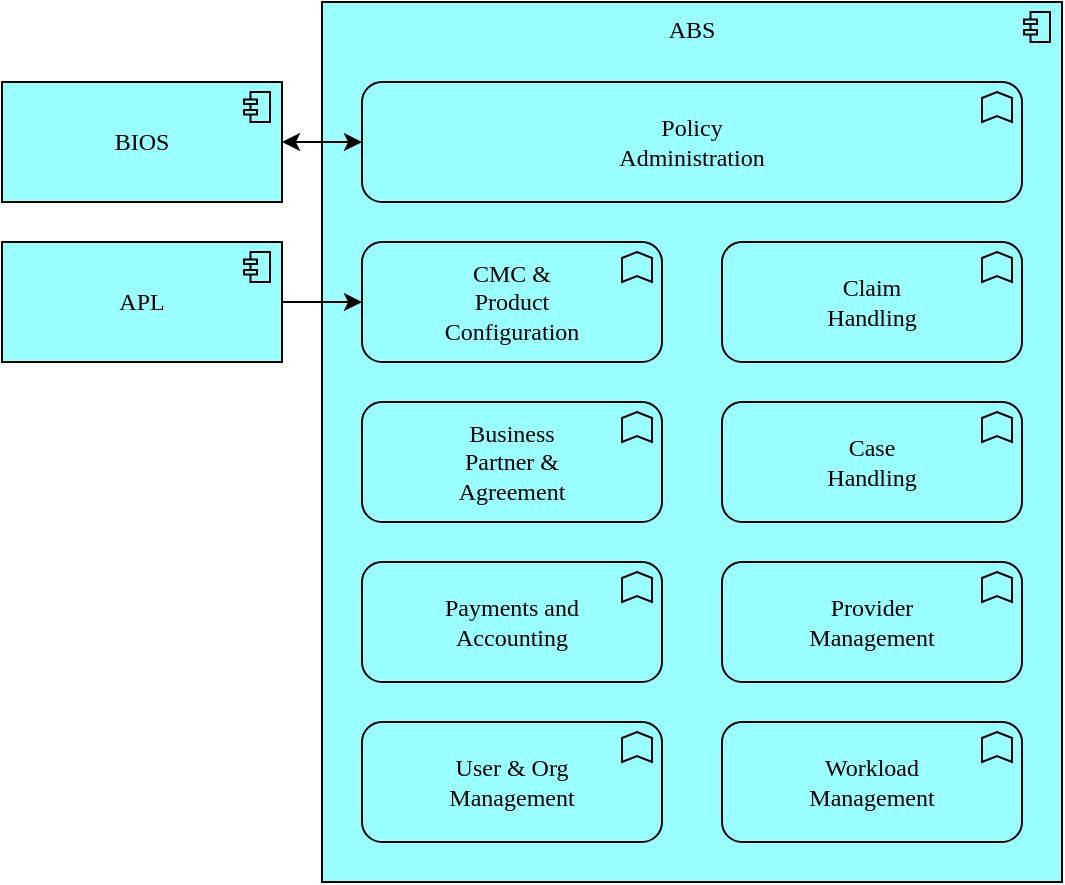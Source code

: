 <mxfile version="26.2.8">
  <diagram name="Page-1" id="TEPnInE2OypxSfE0xe_M">
    <mxGraphModel dx="1030" dy="521" grid="1" gridSize="10" guides="1" tooltips="1" connect="1" arrows="1" fold="1" page="1" pageScale="1" pageWidth="827" pageHeight="1169" math="0" shadow="0">
      <root>
        <mxCell id="0" />
        <mxCell id="1" parent="0" />
        <mxCell id="52hkqS42lsV6TTl6kmYS-10" value="ABS" style="html=1;outlineConnect=0;whiteSpace=wrap;fillColor=#99ffff;shape=mxgraph.archimate3.application;appType=comp;archiType=square;rounded=1;fontFamily=Poppins;fontSource=https%3A%2F%2Ffonts.googleapis.com%2Fcss%3Ffamily%3DPoppins;verticalAlign=top;" vertex="1" parent="1">
          <mxGeometry x="640" y="120" width="370" height="440" as="geometry" />
        </mxCell>
        <mxCell id="52hkqS42lsV6TTl6kmYS-11" value="&lt;font data-font-src=&quot;https://fonts.googleapis.com/css?family=Poppins&quot; face=&quot;Poppins&quot;&gt;Policy&lt;br&gt;Administration&lt;/font&gt;" style="html=1;outlineConnect=0;whiteSpace=wrap;fillColor=#99ffff;shape=mxgraph.archimate3.application;appType=func;archiType=rounded;rounded=1;" vertex="1" parent="1">
          <mxGeometry x="660" y="160" width="330" height="60" as="geometry" />
        </mxCell>
        <mxCell id="52hkqS42lsV6TTl6kmYS-12" value="&lt;font face=&quot;Poppins&quot;&gt;Business&lt;br&gt;Partner &amp;amp;&lt;br&gt;Agreement&lt;/font&gt;" style="html=1;outlineConnect=0;whiteSpace=wrap;fillColor=#99ffff;shape=mxgraph.archimate3.application;appType=func;archiType=rounded;rounded=1;" vertex="1" parent="1">
          <mxGeometry x="660" y="320" width="150" height="60" as="geometry" />
        </mxCell>
        <mxCell id="52hkqS42lsV6TTl6kmYS-13" value="&lt;font face=&quot;Poppins&quot;&gt;Claim&lt;br&gt;Handling&lt;/font&gt;" style="html=1;outlineConnect=0;whiteSpace=wrap;fillColor=#99ffff;shape=mxgraph.archimate3.application;appType=func;archiType=rounded;rounded=1;" vertex="1" parent="1">
          <mxGeometry x="840" y="240" width="150" height="60" as="geometry" />
        </mxCell>
        <mxCell id="52hkqS42lsV6TTl6kmYS-14" value="&lt;font face=&quot;Poppins&quot;&gt;CMC &amp;amp;&lt;br&gt;Product&lt;br&gt;Configuration&lt;/font&gt;" style="html=1;outlineConnect=0;whiteSpace=wrap;fillColor=#99ffff;shape=mxgraph.archimate3.application;appType=func;archiType=rounded;rounded=1;" vertex="1" parent="1">
          <mxGeometry x="660" y="240" width="150" height="60" as="geometry" />
        </mxCell>
        <mxCell id="52hkqS42lsV6TTl6kmYS-15" value="&lt;font face=&quot;Poppins&quot;&gt;Case&lt;br&gt;Handling&lt;/font&gt;" style="html=1;outlineConnect=0;whiteSpace=wrap;fillColor=#99ffff;shape=mxgraph.archimate3.application;appType=func;archiType=rounded;rounded=1;" vertex="1" parent="1">
          <mxGeometry x="840" y="320" width="150" height="60" as="geometry" />
        </mxCell>
        <mxCell id="52hkqS42lsV6TTl6kmYS-16" value="&lt;font face=&quot;Poppins&quot;&gt;Provider&lt;br&gt;Management&lt;/font&gt;" style="html=1;outlineConnect=0;whiteSpace=wrap;fillColor=#99ffff;shape=mxgraph.archimate3.application;appType=func;archiType=rounded;rounded=1;" vertex="1" parent="1">
          <mxGeometry x="840" y="400" width="150" height="60" as="geometry" />
        </mxCell>
        <mxCell id="52hkqS42lsV6TTl6kmYS-17" value="&lt;font face=&quot;Poppins&quot;&gt;Payments and&lt;br&gt;Accounting&lt;/font&gt;" style="html=1;outlineConnect=0;whiteSpace=wrap;fillColor=#99ffff;shape=mxgraph.archimate3.application;appType=func;archiType=rounded;rounded=1;" vertex="1" parent="1">
          <mxGeometry x="660" y="400" width="150" height="60" as="geometry" />
        </mxCell>
        <mxCell id="52hkqS42lsV6TTl6kmYS-19" value="&lt;font face=&quot;Poppins&quot;&gt;User &amp;amp; Org&lt;br&gt;Management&lt;/font&gt;" style="html=1;outlineConnect=0;whiteSpace=wrap;fillColor=#99ffff;shape=mxgraph.archimate3.application;appType=func;archiType=rounded;rounded=1;" vertex="1" parent="1">
          <mxGeometry x="660" y="480" width="150" height="60" as="geometry" />
        </mxCell>
        <mxCell id="52hkqS42lsV6TTl6kmYS-20" value="&lt;font face=&quot;Poppins&quot;&gt;Workload&lt;br&gt;Management&lt;/font&gt;" style="html=1;outlineConnect=0;whiteSpace=wrap;fillColor=#99ffff;shape=mxgraph.archimate3.application;appType=func;archiType=rounded;rounded=1;" vertex="1" parent="1">
          <mxGeometry x="840" y="480" width="150" height="60" as="geometry" />
        </mxCell>
        <mxCell id="52hkqS42lsV6TTl6kmYS-23" style="edgeStyle=orthogonalEdgeStyle;rounded=1;orthogonalLoop=1;jettySize=auto;html=1;" edge="1" parent="1" source="52hkqS42lsV6TTl6kmYS-21" target="52hkqS42lsV6TTl6kmYS-14">
          <mxGeometry relative="1" as="geometry" />
        </mxCell>
        <mxCell id="52hkqS42lsV6TTl6kmYS-21" value="APL" style="html=1;outlineConnect=0;whiteSpace=wrap;fillColor=#99ffff;shape=mxgraph.archimate3.application;appType=comp;archiType=square;rounded=1;fontFamily=Poppins;fontSource=https%3A%2F%2Ffonts.googleapis.com%2Fcss%3Ffamily%3DPoppins;" vertex="1" parent="1">
          <mxGeometry x="480" y="240" width="140" height="60" as="geometry" />
        </mxCell>
        <mxCell id="52hkqS42lsV6TTl6kmYS-24" style="edgeStyle=orthogonalEdgeStyle;rounded=1;orthogonalLoop=1;jettySize=auto;html=1;startArrow=classic;startFill=1;" edge="1" parent="1" source="52hkqS42lsV6TTl6kmYS-22" target="52hkqS42lsV6TTl6kmYS-11">
          <mxGeometry relative="1" as="geometry" />
        </mxCell>
        <mxCell id="52hkqS42lsV6TTl6kmYS-22" value="BIOS" style="html=1;outlineConnect=0;whiteSpace=wrap;fillColor=#99ffff;shape=mxgraph.archimate3.application;appType=comp;archiType=square;rounded=1;fontFamily=Poppins;fontSource=https%3A%2F%2Ffonts.googleapis.com%2Fcss%3Ffamily%3DPoppins;" vertex="1" parent="1">
          <mxGeometry x="480" y="160" width="140" height="60" as="geometry" />
        </mxCell>
      </root>
    </mxGraphModel>
  </diagram>
</mxfile>
